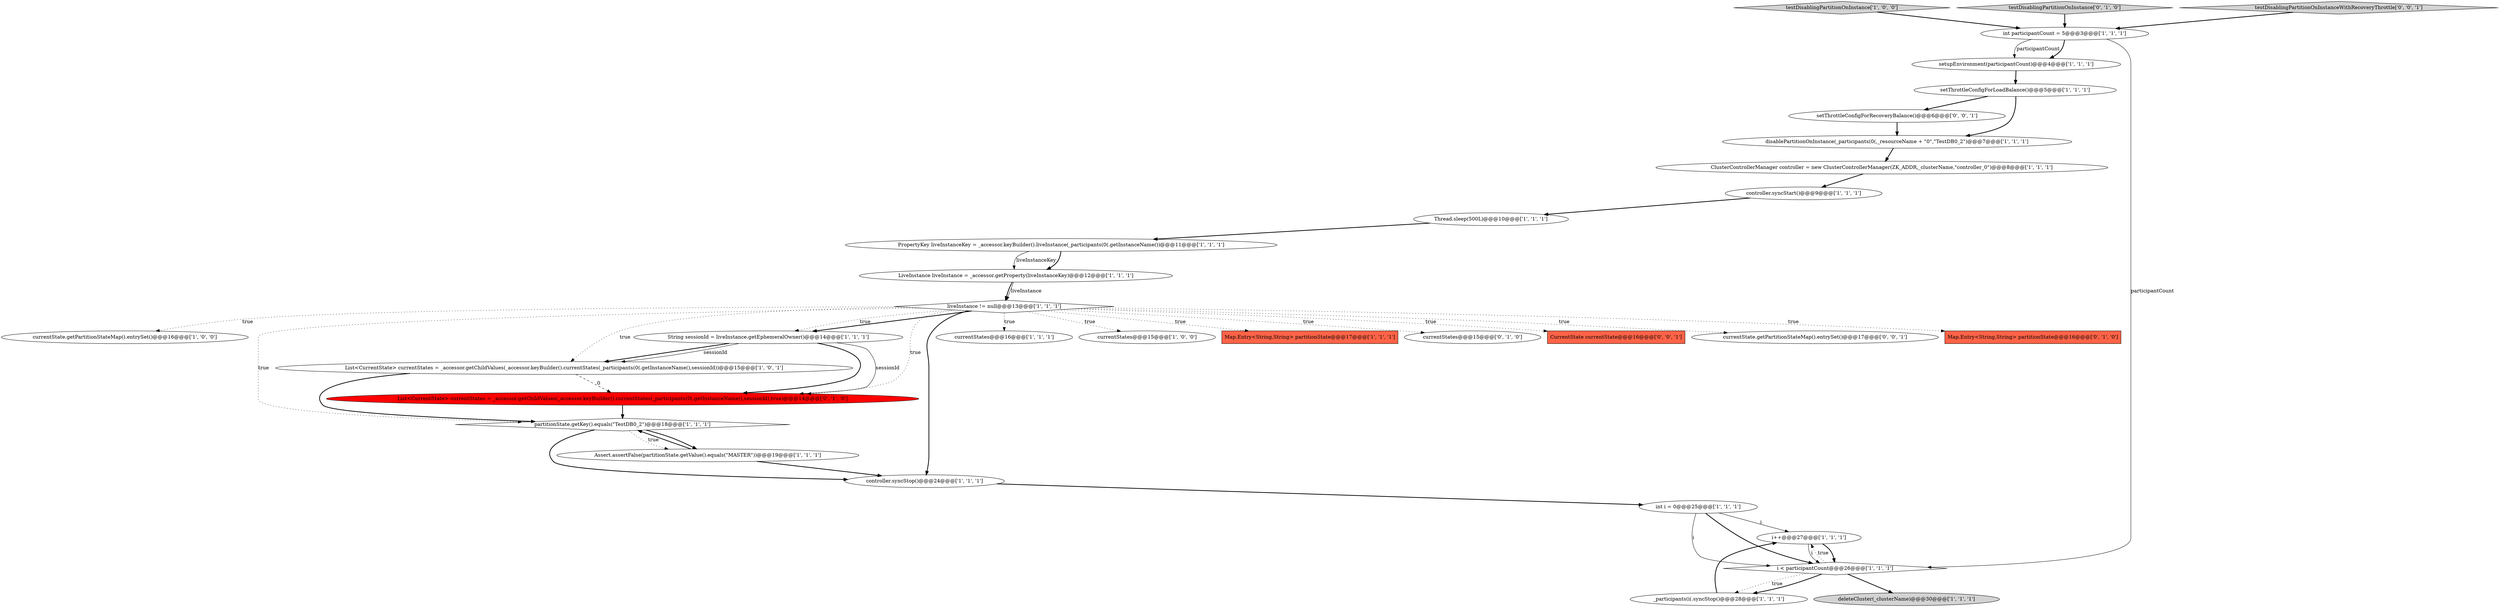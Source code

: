 digraph {
21 [style = filled, label = "Thread.sleep(500L)@@@10@@@['1', '1', '1']", fillcolor = white, shape = ellipse image = "AAA0AAABBB1BBB"];
8 [style = filled, label = "deleteCluster(_clusterName)@@@30@@@['1', '1', '1']", fillcolor = lightgray, shape = ellipse image = "AAA0AAABBB1BBB"];
17 [style = filled, label = "PropertyKey liveInstanceKey = _accessor.keyBuilder().liveInstance(_participants(0(.getInstanceName())@@@11@@@['1', '1', '1']", fillcolor = white, shape = ellipse image = "AAA0AAABBB1BBB"];
2 [style = filled, label = "testDisablingPartitionOnInstance['1', '0', '0']", fillcolor = lightgray, shape = diamond image = "AAA0AAABBB1BBB"];
14 [style = filled, label = "Assert.assertFalse(partitionState.getValue().equals(\"MASTER\"))@@@19@@@['1', '1', '1']", fillcolor = white, shape = ellipse image = "AAA0AAABBB1BBB"];
15 [style = filled, label = "i++@@@27@@@['1', '1', '1']", fillcolor = white, shape = ellipse image = "AAA0AAABBB1BBB"];
9 [style = filled, label = "int i = 0@@@25@@@['1', '1', '1']", fillcolor = white, shape = ellipse image = "AAA0AAABBB1BBB"];
30 [style = filled, label = "setThrottleConfigForRecoveryBalance()@@@6@@@['0', '0', '1']", fillcolor = white, shape = ellipse image = "AAA0AAABBB3BBB"];
22 [style = filled, label = "currentStates@@@16@@@['1', '1', '1']", fillcolor = white, shape = ellipse image = "AAA0AAABBB1BBB"];
1 [style = filled, label = "int participantCount = 5@@@3@@@['1', '1', '1']", fillcolor = white, shape = ellipse image = "AAA0AAABBB1BBB"];
19 [style = filled, label = "setupEnvironment(participantCount)@@@4@@@['1', '1', '1']", fillcolor = white, shape = ellipse image = "AAA0AAABBB1BBB"];
32 [style = filled, label = "CurrentState currentState@@@16@@@['0', '0', '1']", fillcolor = tomato, shape = box image = "AAA0AAABBB3BBB"];
10 [style = filled, label = "liveInstance != null@@@13@@@['1', '1', '1']", fillcolor = white, shape = diamond image = "AAA0AAABBB1BBB"];
4 [style = filled, label = "LiveInstance liveInstance = _accessor.getProperty(liveInstanceKey)@@@12@@@['1', '1', '1']", fillcolor = white, shape = ellipse image = "AAA0AAABBB1BBB"];
29 [style = filled, label = "currentState.getPartitionStateMap().entrySet()@@@17@@@['0', '0', '1']", fillcolor = white, shape = ellipse image = "AAA0AAABBB3BBB"];
3 [style = filled, label = "controller.syncStart()@@@9@@@['1', '1', '1']", fillcolor = white, shape = ellipse image = "AAA0AAABBB1BBB"];
23 [style = filled, label = "_participants(i(.syncStop()@@@28@@@['1', '1', '1']", fillcolor = white, shape = ellipse image = "AAA0AAABBB1BBB"];
24 [style = filled, label = "i < participantCount@@@26@@@['1', '1', '1']", fillcolor = white, shape = diamond image = "AAA0AAABBB1BBB"];
25 [style = filled, label = "Map.Entry<String,String> partitionState@@@16@@@['0', '1', '0']", fillcolor = tomato, shape = box image = "AAA0AAABBB2BBB"];
5 [style = filled, label = "currentState.getPartitionStateMap().entrySet()@@@16@@@['1', '0', '0']", fillcolor = white, shape = ellipse image = "AAA0AAABBB1BBB"];
27 [style = filled, label = "List<CurrentState> currentStates = _accessor.getChildValues(_accessor.keyBuilder().currentStates(_participants(0(.getInstanceName(),sessionId),true)@@@14@@@['0', '1', '0']", fillcolor = red, shape = ellipse image = "AAA1AAABBB2BBB"];
7 [style = filled, label = "partitionState.getKey().equals(\"TestDB0_2\")@@@18@@@['1', '1', '1']", fillcolor = white, shape = diamond image = "AAA0AAABBB1BBB"];
11 [style = filled, label = "controller.syncStop()@@@24@@@['1', '1', '1']", fillcolor = white, shape = ellipse image = "AAA0AAABBB1BBB"];
28 [style = filled, label = "testDisablingPartitionOnInstance['0', '1', '0']", fillcolor = lightgray, shape = diamond image = "AAA0AAABBB2BBB"];
6 [style = filled, label = "List<CurrentState> currentStates = _accessor.getChildValues(_accessor.keyBuilder().currentStates(_participants(0(.getInstanceName(),sessionId))@@@15@@@['1', '0', '1']", fillcolor = white, shape = ellipse image = "AAA0AAABBB1BBB"];
18 [style = filled, label = "currentStates@@@15@@@['1', '0', '0']", fillcolor = white, shape = ellipse image = "AAA0AAABBB1BBB"];
20 [style = filled, label = "String sessionId = liveInstance.getEphemeralOwner()@@@14@@@['1', '1', '1']", fillcolor = white, shape = ellipse image = "AAA0AAABBB1BBB"];
12 [style = filled, label = "Map.Entry<String,String> partitionState@@@17@@@['1', '1', '1']", fillcolor = tomato, shape = box image = "AAA0AAABBB1BBB"];
13 [style = filled, label = "disablePartitionOnInstance(_participants(0(,_resourceName + \"0\",\"TestDB0_2\")@@@7@@@['1', '1', '1']", fillcolor = white, shape = ellipse image = "AAA0AAABBB1BBB"];
0 [style = filled, label = "ClusterControllerManager controller = new ClusterControllerManager(ZK_ADDR,_clusterName,\"controller_0\")@@@8@@@['1', '1', '1']", fillcolor = white, shape = ellipse image = "AAA0AAABBB1BBB"];
31 [style = filled, label = "testDisablingPartitionOnInstanceWithRecoveryThrottle['0', '0', '1']", fillcolor = lightgray, shape = diamond image = "AAA0AAABBB3BBB"];
16 [style = filled, label = "setThrottleConfigForLoadBalance()@@@5@@@['1', '1', '1']", fillcolor = white, shape = ellipse image = "AAA0AAABBB1BBB"];
26 [style = filled, label = "currentStates@@@15@@@['0', '1', '0']", fillcolor = white, shape = ellipse image = "AAA0AAABBB2BBB"];
10->18 [style = dotted, label="true"];
0->3 [style = bold, label=""];
4->10 [style = bold, label=""];
16->13 [style = bold, label=""];
10->20 [style = bold, label=""];
7->11 [style = bold, label=""];
10->6 [style = dotted, label="true"];
30->13 [style = bold, label=""];
10->12 [style = dotted, label="true"];
1->24 [style = solid, label="participantCount"];
1->19 [style = solid, label="participantCount"];
2->1 [style = bold, label=""];
23->15 [style = bold, label=""];
17->4 [style = solid, label="liveInstanceKey"];
28->1 [style = bold, label=""];
31->1 [style = bold, label=""];
20->6 [style = bold, label=""];
20->27 [style = solid, label="sessionId"];
11->9 [style = bold, label=""];
24->23 [style = bold, label=""];
10->5 [style = dotted, label="true"];
9->15 [style = solid, label="i"];
10->32 [style = dotted, label="true"];
10->29 [style = dotted, label="true"];
19->16 [style = bold, label=""];
14->7 [style = bold, label=""];
7->14 [style = bold, label=""];
20->27 [style = bold, label=""];
4->10 [style = solid, label="liveInstance"];
10->25 [style = dotted, label="true"];
24->23 [style = dotted, label="true"];
6->27 [style = dashed, label="0"];
10->20 [style = dotted, label="true"];
15->24 [style = bold, label=""];
16->30 [style = bold, label=""];
27->7 [style = bold, label=""];
24->15 [style = dotted, label="true"];
15->24 [style = solid, label="i"];
9->24 [style = solid, label="i"];
20->6 [style = solid, label="sessionId"];
10->22 [style = dotted, label="true"];
10->7 [style = dotted, label="true"];
3->21 [style = bold, label=""];
10->26 [style = dotted, label="true"];
10->27 [style = dotted, label="true"];
24->8 [style = bold, label=""];
1->19 [style = bold, label=""];
6->7 [style = bold, label=""];
14->11 [style = bold, label=""];
21->17 [style = bold, label=""];
9->24 [style = bold, label=""];
17->4 [style = bold, label=""];
13->0 [style = bold, label=""];
10->11 [style = bold, label=""];
7->14 [style = dotted, label="true"];
}
